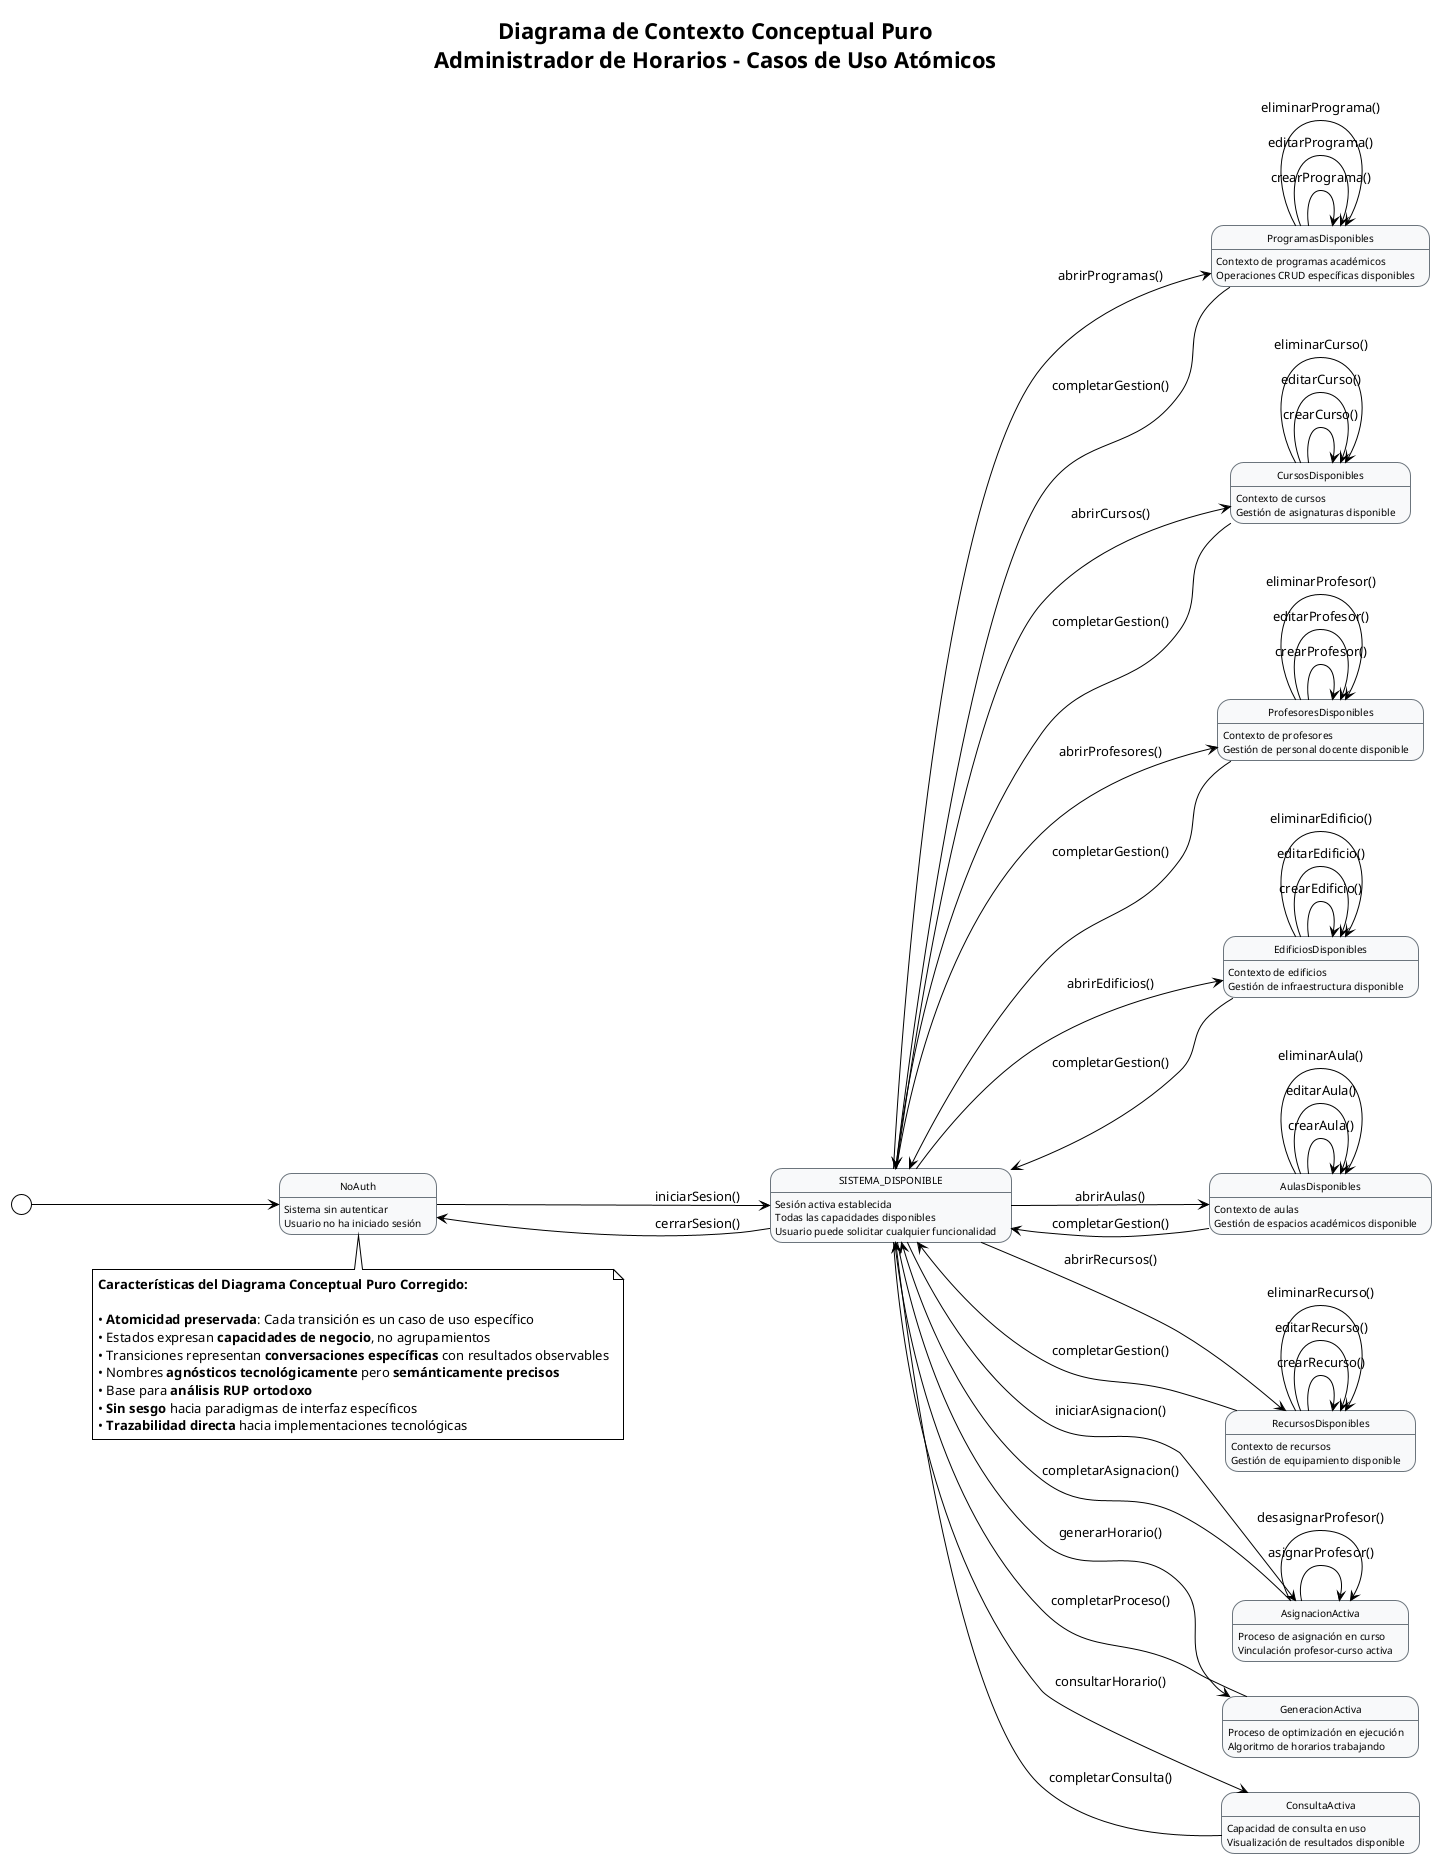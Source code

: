 @startuml
left to right direction
!theme plain
skinparam state {
  BackgroundColor #F8F9FA
  BorderColor #6C757D
  FontName Arial
  FontSize 10
}

title Diagrama de Contexto Conceptual Puro\nAdministrador de Horarios - Casos de Uso Atómicos

[*] --> NoAuth

state NoAuth {
  NoAuth : Sistema sin autenticar
  NoAuth : Usuario no ha iniciado sesión
}

state SISTEMA_DISPONIBLE {
  SISTEMA_DISPONIBLE : Sesión activa establecida
  SISTEMA_DISPONIBLE : Todas las capacidades disponibles
  SISTEMA_DISPONIBLE : Usuario puede solicitar cualquier funcionalidad
}

state ProgramasDisponibles {
  ProgramasDisponibles : Contexto de programas académicos
  ProgramasDisponibles : Operaciones CRUD específicas disponibles
}

state CursosDisponibles {
  CursosDisponibles : Contexto de cursos
  CursosDisponibles : Gestión de asignaturas disponible
}

state ProfesoresDisponibles {
  ProfesoresDisponibles : Contexto de profesores
  ProfesoresDisponibles : Gestión de personal docente disponible
}

state EdificiosDisponibles {
  EdificiosDisponibles : Contexto de edificios
  EdificiosDisponibles : Gestión de infraestructura disponible
}

state AulasDisponibles {
  AulasDisponibles : Contexto de aulas
  AulasDisponibles : Gestión de espacios académicos disponible
}

state RecursosDisponibles {
  RecursosDisponibles : Contexto de recursos
  RecursosDisponibles : Gestión de equipamiento disponible
}

state AsignacionActiva {
  AsignacionActiva : Proceso de asignación en curso
  AsignacionActiva : Vinculación profesor-curso activa
}

state GeneracionActiva {
  GeneracionActiva : Proceso de optimización en ejecución
  GeneracionActiva : Algoritmo de horarios trabajando
}

state ConsultaActiva {
  ConsultaActiva : Capacidad de consulta en uso
  ConsultaActiva : Visualización de resultados disponible
}

NoAuth --> SISTEMA_DISPONIBLE : iniciarSesion()
SISTEMA_DISPONIBLE --> ProgramasDisponibles : abrirProgramas()
SISTEMA_DISPONIBLE --> CursosDisponibles : abrirCursos()
SISTEMA_DISPONIBLE --> ProfesoresDisponibles : abrirProfesores()
SISTEMA_DISPONIBLE --> EdificiosDisponibles : abrirEdificios()
SISTEMA_DISPONIBLE --> AulasDisponibles : abrirAulas()
SISTEMA_DISPONIBLE --> RecursosDisponibles : abrirRecursos()
SISTEMA_DISPONIBLE --> AsignacionActiva : iniciarAsignacion()
SISTEMA_DISPONIBLE --> GeneracionActiva : generarHorario()
SISTEMA_DISPONIBLE --> ConsultaActiva : consultarHorario()

ProgramasDisponibles --> ProgramasDisponibles : crearPrograma()
ProgramasDisponibles --> ProgramasDisponibles : editarPrograma()
ProgramasDisponibles --> ProgramasDisponibles : eliminarPrograma()

CursosDisponibles --> CursosDisponibles : crearCurso()
CursosDisponibles --> CursosDisponibles : editarCurso()
CursosDisponibles --> CursosDisponibles : eliminarCurso()

ProfesoresDisponibles --> ProfesoresDisponibles : crearProfesor()
ProfesoresDisponibles --> ProfesoresDisponibles : editarProfesor()
ProfesoresDisponibles --> ProfesoresDisponibles : eliminarProfesor()

EdificiosDisponibles --> EdificiosDisponibles : crearEdificio()
EdificiosDisponibles --> EdificiosDisponibles : editarEdificio()
EdificiosDisponibles --> EdificiosDisponibles : eliminarEdificio()

AulasDisponibles --> AulasDisponibles : crearAula()
AulasDisponibles --> AulasDisponibles : editarAula()
AulasDisponibles --> AulasDisponibles : eliminarAula()

RecursosDisponibles --> RecursosDisponibles : crearRecurso()
RecursosDisponibles --> RecursosDisponibles : editarRecurso()
RecursosDisponibles --> RecursosDisponibles : eliminarRecurso()

AsignacionActiva --> AsignacionActiva : asignarProfesor()
AsignacionActiva --> AsignacionActiva : desasignarProfesor()

ProgramasDisponibles --> SISTEMA_DISPONIBLE : completarGestion()
CursosDisponibles --> SISTEMA_DISPONIBLE : completarGestion()
ProfesoresDisponibles --> SISTEMA_DISPONIBLE : completarGestion()
EdificiosDisponibles --> SISTEMA_DISPONIBLE : completarGestion()
AulasDisponibles --> SISTEMA_DISPONIBLE : completarGestion()
RecursosDisponibles --> SISTEMA_DISPONIBLE : completarGestion()
AsignacionActiva --> SISTEMA_DISPONIBLE : completarAsignacion()
GeneracionActiva --> SISTEMA_DISPONIBLE : completarProceso()
ConsultaActiva --> SISTEMA_DISPONIBLE : completarConsulta()

SISTEMA_DISPONIBLE --> NoAuth : cerrarSesion()

note bottom
  **Características del Diagrama Conceptual Puro Corregido:**
  
  • **Atomicidad preservada**: Cada transición es un caso de uso específico
  • Estados expresan **capacidades de negocio**, no agrupamientos
  • Transiciones representan **conversaciones específicas** con resultados observables
  • Nombres **agnósticos tecnológicamente** pero **semánticamente precisos**
  • Base para **análisis RUP ortodoxo**
  • **Sin sesgo** hacia paradigmas de interfaz específicos
  • **Trazabilidad directa** hacia implementaciones tecnológicas
end note

@enduml